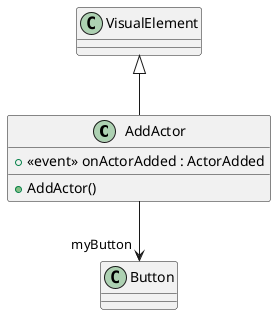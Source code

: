@startuml
class AddActor {
    +  <<event>> onActorAdded : ActorAdded 
    + AddActor()
}
VisualElement <|-- AddActor
AddActor --> "myButton" Button
@enduml
